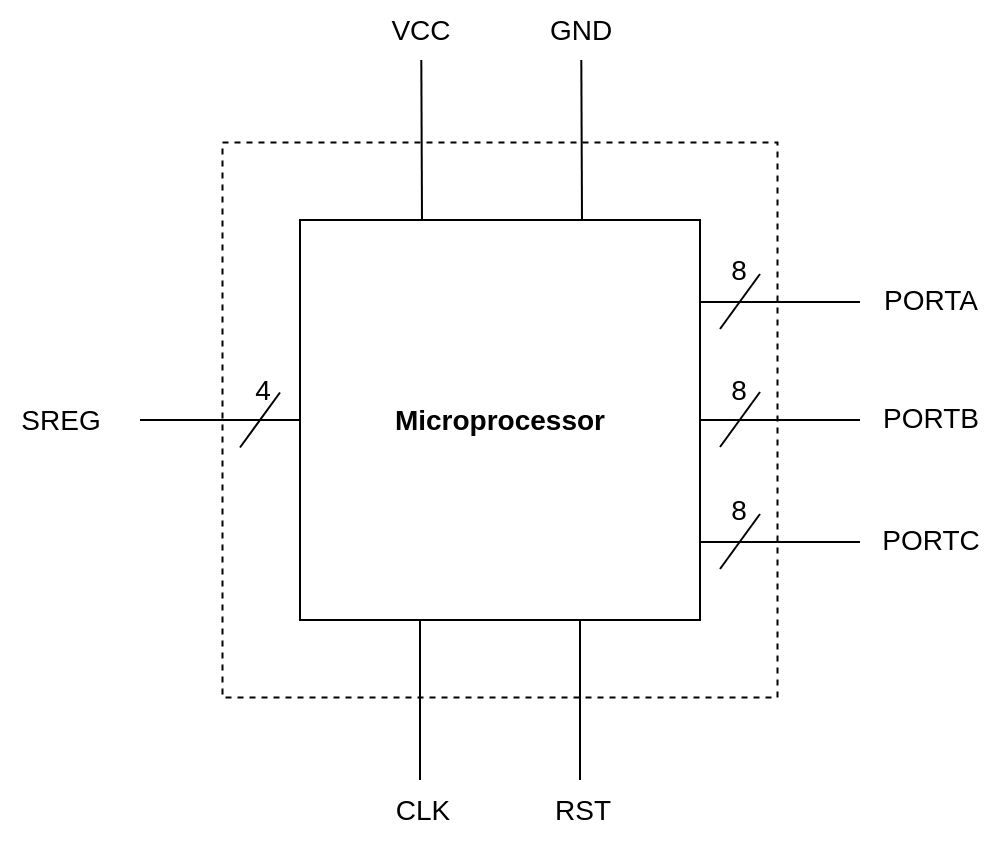 <mxfile version="20.3.0" type="device"><diagram id="rfffPJQLBK6fUitQbbVN" name="Page-1"><mxGraphModel dx="865" dy="534" grid="1" gridSize="10" guides="1" tooltips="1" connect="1" arrows="1" fold="1" page="1" pageScale="1" pageWidth="1654" pageHeight="1169" math="0" shadow="0"><root><mxCell id="0"/><mxCell id="1" parent="0"/><mxCell id="p2xKoIC38NIZcxpW63ye-4" value="" style="whiteSpace=wrap;html=1;aspect=fixed;fontSize=14;fillColor=none;dashed=1;" vertex="1" parent="1"><mxGeometry x="401.25" y="121.25" width="277.5" height="277.5" as="geometry"/></mxCell><mxCell id="p2xKoIC38NIZcxpW63ye-5" value="" style="endArrow=none;html=1;rounded=0;fontSize=14;" edge="1" parent="1"><mxGeometry width="50" height="50" relative="1" as="geometry"><mxPoint x="500" y="440" as="sourcePoint"/><mxPoint x="500" y="350" as="targetPoint"/></mxGeometry></mxCell><mxCell id="p2xKoIC38NIZcxpW63ye-6" value="" style="endArrow=none;html=1;rounded=0;fontSize=14;" edge="1" parent="1"><mxGeometry width="50" height="50" relative="1" as="geometry"><mxPoint x="580" y="440" as="sourcePoint"/><mxPoint x="580" y="350" as="targetPoint"/></mxGeometry></mxCell><mxCell id="p2xKoIC38NIZcxpW63ye-7" value="" style="endArrow=none;html=1;rounded=0;fontSize=14;entryX=0;entryY=0.5;entryDx=0;entryDy=0;" edge="1" parent="1" target="p2xKoIC38NIZcxpW63ye-3"><mxGeometry width="50" height="50" relative="1" as="geometry"><mxPoint x="360" y="260" as="sourcePoint"/><mxPoint x="330" y="200" as="targetPoint"/></mxGeometry></mxCell><mxCell id="p2xKoIC38NIZcxpW63ye-3" value="&lt;b&gt;&lt;font style=&quot;font-size: 14px;&quot;&gt;Microprocessor&lt;/font&gt;&lt;/b&gt;" style="whiteSpace=wrap;html=1;aspect=fixed;" vertex="1" parent="1"><mxGeometry x="440" y="160" width="200" height="200" as="geometry"/></mxCell><mxCell id="p2xKoIC38NIZcxpW63ye-10" value="CLK" style="text;html=1;align=center;verticalAlign=middle;resizable=0;points=[];autosize=1;strokeColor=none;fillColor=none;fontSize=14;" vertex="1" parent="1"><mxGeometry x="476" y="440" width="50" height="30" as="geometry"/></mxCell><mxCell id="p2xKoIC38NIZcxpW63ye-11" value="RST" style="text;html=1;align=center;verticalAlign=middle;resizable=0;points=[];autosize=1;strokeColor=none;fillColor=none;fontSize=14;" vertex="1" parent="1"><mxGeometry x="556" y="440" width="50" height="30" as="geometry"/></mxCell><mxCell id="p2xKoIC38NIZcxpW63ye-12" value="SREG" style="text;html=1;align=center;verticalAlign=middle;resizable=0;points=[];autosize=1;strokeColor=none;fillColor=none;fontSize=14;" vertex="1" parent="1"><mxGeometry x="290" y="245" width="60" height="30" as="geometry"/></mxCell><mxCell id="p2xKoIC38NIZcxpW63ye-13" value="" style="endArrow=none;html=1;rounded=0;fontSize=14;" edge="1" parent="1"><mxGeometry width="50" height="50" relative="1" as="geometry"><mxPoint x="410" y="273.75" as="sourcePoint"/><mxPoint x="430" y="246.25" as="targetPoint"/></mxGeometry></mxCell><mxCell id="p2xKoIC38NIZcxpW63ye-14" value="4" style="text;html=1;align=center;verticalAlign=middle;resizable=0;points=[];autosize=1;strokeColor=none;fillColor=none;fontSize=14;" vertex="1" parent="1"><mxGeometry x="406.25" y="230" width="30" height="30" as="geometry"/></mxCell><mxCell id="p2xKoIC38NIZcxpW63ye-15" value="" style="endArrow=none;html=1;rounded=0;fontSize=14;entryX=0;entryY=0.5;entryDx=0;entryDy=0;" edge="1" parent="1"><mxGeometry width="50" height="50" relative="1" as="geometry"><mxPoint x="640" y="201" as="sourcePoint"/><mxPoint x="720" y="201" as="targetPoint"/></mxGeometry></mxCell><mxCell id="p2xKoIC38NIZcxpW63ye-19" value="" style="endArrow=none;html=1;rounded=0;fontSize=14;entryX=0;entryY=0.5;entryDx=0;entryDy=0;" edge="1" parent="1"><mxGeometry width="50" height="50" relative="1" as="geometry"><mxPoint x="640" y="321" as="sourcePoint"/><mxPoint x="720" y="321" as="targetPoint"/></mxGeometry></mxCell><mxCell id="p2xKoIC38NIZcxpW63ye-21" value="" style="endArrow=none;html=1;rounded=0;fontSize=14;" edge="1" parent="1"><mxGeometry width="50" height="50" relative="1" as="geometry"><mxPoint x="650" y="214.5" as="sourcePoint"/><mxPoint x="670" y="187" as="targetPoint"/></mxGeometry></mxCell><mxCell id="p2xKoIC38NIZcxpW63ye-22" value="" style="endArrow=none;html=1;rounded=0;fontSize=14;" edge="1" parent="1"><mxGeometry width="50" height="50" relative="1" as="geometry"><mxPoint x="650" y="334.5" as="sourcePoint"/><mxPoint x="670" y="307" as="targetPoint"/></mxGeometry></mxCell><mxCell id="p2xKoIC38NIZcxpW63ye-23" value="8" style="text;html=1;align=center;verticalAlign=middle;resizable=0;points=[];autosize=1;strokeColor=none;fillColor=none;fontSize=14;" vertex="1" parent="1"><mxGeometry x="644" y="170" width="30" height="30" as="geometry"/></mxCell><mxCell id="p2xKoIC38NIZcxpW63ye-24" value="8" style="text;html=1;align=center;verticalAlign=middle;resizable=0;points=[];autosize=1;strokeColor=none;fillColor=none;fontSize=14;" vertex="1" parent="1"><mxGeometry x="644" y="290" width="30" height="30" as="geometry"/></mxCell><mxCell id="p2xKoIC38NIZcxpW63ye-25" value="PORTA" style="text;html=1;align=center;verticalAlign=middle;resizable=0;points=[];autosize=1;strokeColor=none;fillColor=none;fontSize=14;" vertex="1" parent="1"><mxGeometry x="720" y="185" width="70" height="30" as="geometry"/></mxCell><mxCell id="p2xKoIC38NIZcxpW63ye-26" value="PORTC" style="text;html=1;align=center;verticalAlign=middle;resizable=0;points=[];autosize=1;strokeColor=none;fillColor=none;fontSize=14;" vertex="1" parent="1"><mxGeometry x="720" y="305" width="70" height="30" as="geometry"/></mxCell><mxCell id="p2xKoIC38NIZcxpW63ye-27" value="" style="endArrow=none;html=1;rounded=0;fontSize=14;" edge="1" parent="1"><mxGeometry width="50" height="50" relative="1" as="geometry"><mxPoint x="581" y="160" as="sourcePoint"/><mxPoint x="580.66" y="80.0" as="targetPoint"/></mxGeometry></mxCell><mxCell id="p2xKoIC38NIZcxpW63ye-28" value="" style="endArrow=none;html=1;rounded=0;fontSize=14;" edge="1" parent="1"><mxGeometry width="50" height="50" relative="1" as="geometry"><mxPoint x="501" y="160" as="sourcePoint"/><mxPoint x="500.66" y="80.0" as="targetPoint"/></mxGeometry></mxCell><mxCell id="p2xKoIC38NIZcxpW63ye-29" value="VCC" style="text;html=1;align=center;verticalAlign=middle;resizable=0;points=[];autosize=1;strokeColor=none;fillColor=none;fontSize=14;" vertex="1" parent="1"><mxGeometry x="475" y="50" width="50" height="30" as="geometry"/></mxCell><mxCell id="p2xKoIC38NIZcxpW63ye-30" value="GND" style="text;html=1;align=center;verticalAlign=middle;resizable=0;points=[];autosize=1;strokeColor=none;fillColor=none;fontSize=14;" vertex="1" parent="1"><mxGeometry x="555" y="50" width="50" height="30" as="geometry"/></mxCell><mxCell id="p2xKoIC38NIZcxpW63ye-31" value="" style="endArrow=none;html=1;rounded=0;fontSize=14;entryX=0;entryY=0.5;entryDx=0;entryDy=0;" edge="1" parent="1"><mxGeometry width="50" height="50" relative="1" as="geometry"><mxPoint x="640" y="260" as="sourcePoint"/><mxPoint x="720" y="260" as="targetPoint"/></mxGeometry></mxCell><mxCell id="p2xKoIC38NIZcxpW63ye-32" value="" style="endArrow=none;html=1;rounded=0;fontSize=14;" edge="1" parent="1"><mxGeometry width="50" height="50" relative="1" as="geometry"><mxPoint x="650" y="273.5" as="sourcePoint"/><mxPoint x="670" y="246" as="targetPoint"/></mxGeometry></mxCell><mxCell id="p2xKoIC38NIZcxpW63ye-33" value="8" style="text;html=1;align=center;verticalAlign=middle;resizable=0;points=[];autosize=1;strokeColor=none;fillColor=none;fontSize=14;" vertex="1" parent="1"><mxGeometry x="644" y="230" width="30" height="30" as="geometry"/></mxCell><mxCell id="p2xKoIC38NIZcxpW63ye-34" value="PORTB" style="text;html=1;align=center;verticalAlign=middle;resizable=0;points=[];autosize=1;strokeColor=none;fillColor=none;fontSize=14;" vertex="1" parent="1"><mxGeometry x="720" y="244" width="70" height="30" as="geometry"/></mxCell></root></mxGraphModel></diagram></mxfile>